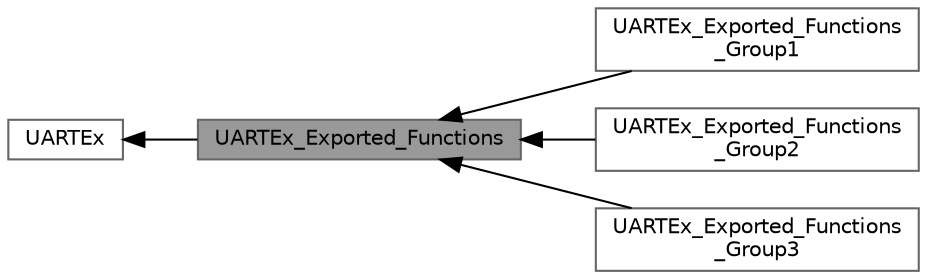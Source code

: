digraph "UARTEx_Exported_Functions"
{
 // LATEX_PDF_SIZE
  bgcolor="transparent";
  edge [fontname=Helvetica,fontsize=10,labelfontname=Helvetica,labelfontsize=10];
  node [fontname=Helvetica,fontsize=10,shape=box,height=0.2,width=0.4];
  rankdir=LR;
  Node2 [id="Node000002",label="UARTEx",height=0.2,width=0.4,color="grey40", fillcolor="white", style="filled",URL="$group___u_a_r_t_ex.html",tooltip="UART Extended HAL module driver."];
  Node1 [id="Node000001",label="UARTEx_Exported_Functions",height=0.2,width=0.4,color="gray40", fillcolor="grey60", style="filled", fontcolor="black",tooltip=" "];
  Node3 [id="Node000003",label="UARTEx_Exported_Functions\l_Group1",height=0.2,width=0.4,color="grey40", fillcolor="white", style="filled",URL="$group___u_a_r_t_ex___exported___functions___group1.html",tooltip=" "];
  Node4 [id="Node000004",label="UARTEx_Exported_Functions\l_Group2",height=0.2,width=0.4,color="grey40", fillcolor="white", style="filled",URL="$group___u_a_r_t_ex___exported___functions___group2.html",tooltip=" "];
  Node5 [id="Node000005",label="UARTEx_Exported_Functions\l_Group3",height=0.2,width=0.4,color="grey40", fillcolor="white", style="filled",URL="$group___u_a_r_t_ex___exported___functions___group3.html",tooltip=" "];
  Node2->Node1 [shape=plaintext, dir="back", style="solid"];
  Node1->Node3 [shape=plaintext, dir="back", style="solid"];
  Node1->Node4 [shape=plaintext, dir="back", style="solid"];
  Node1->Node5 [shape=plaintext, dir="back", style="solid"];
}
